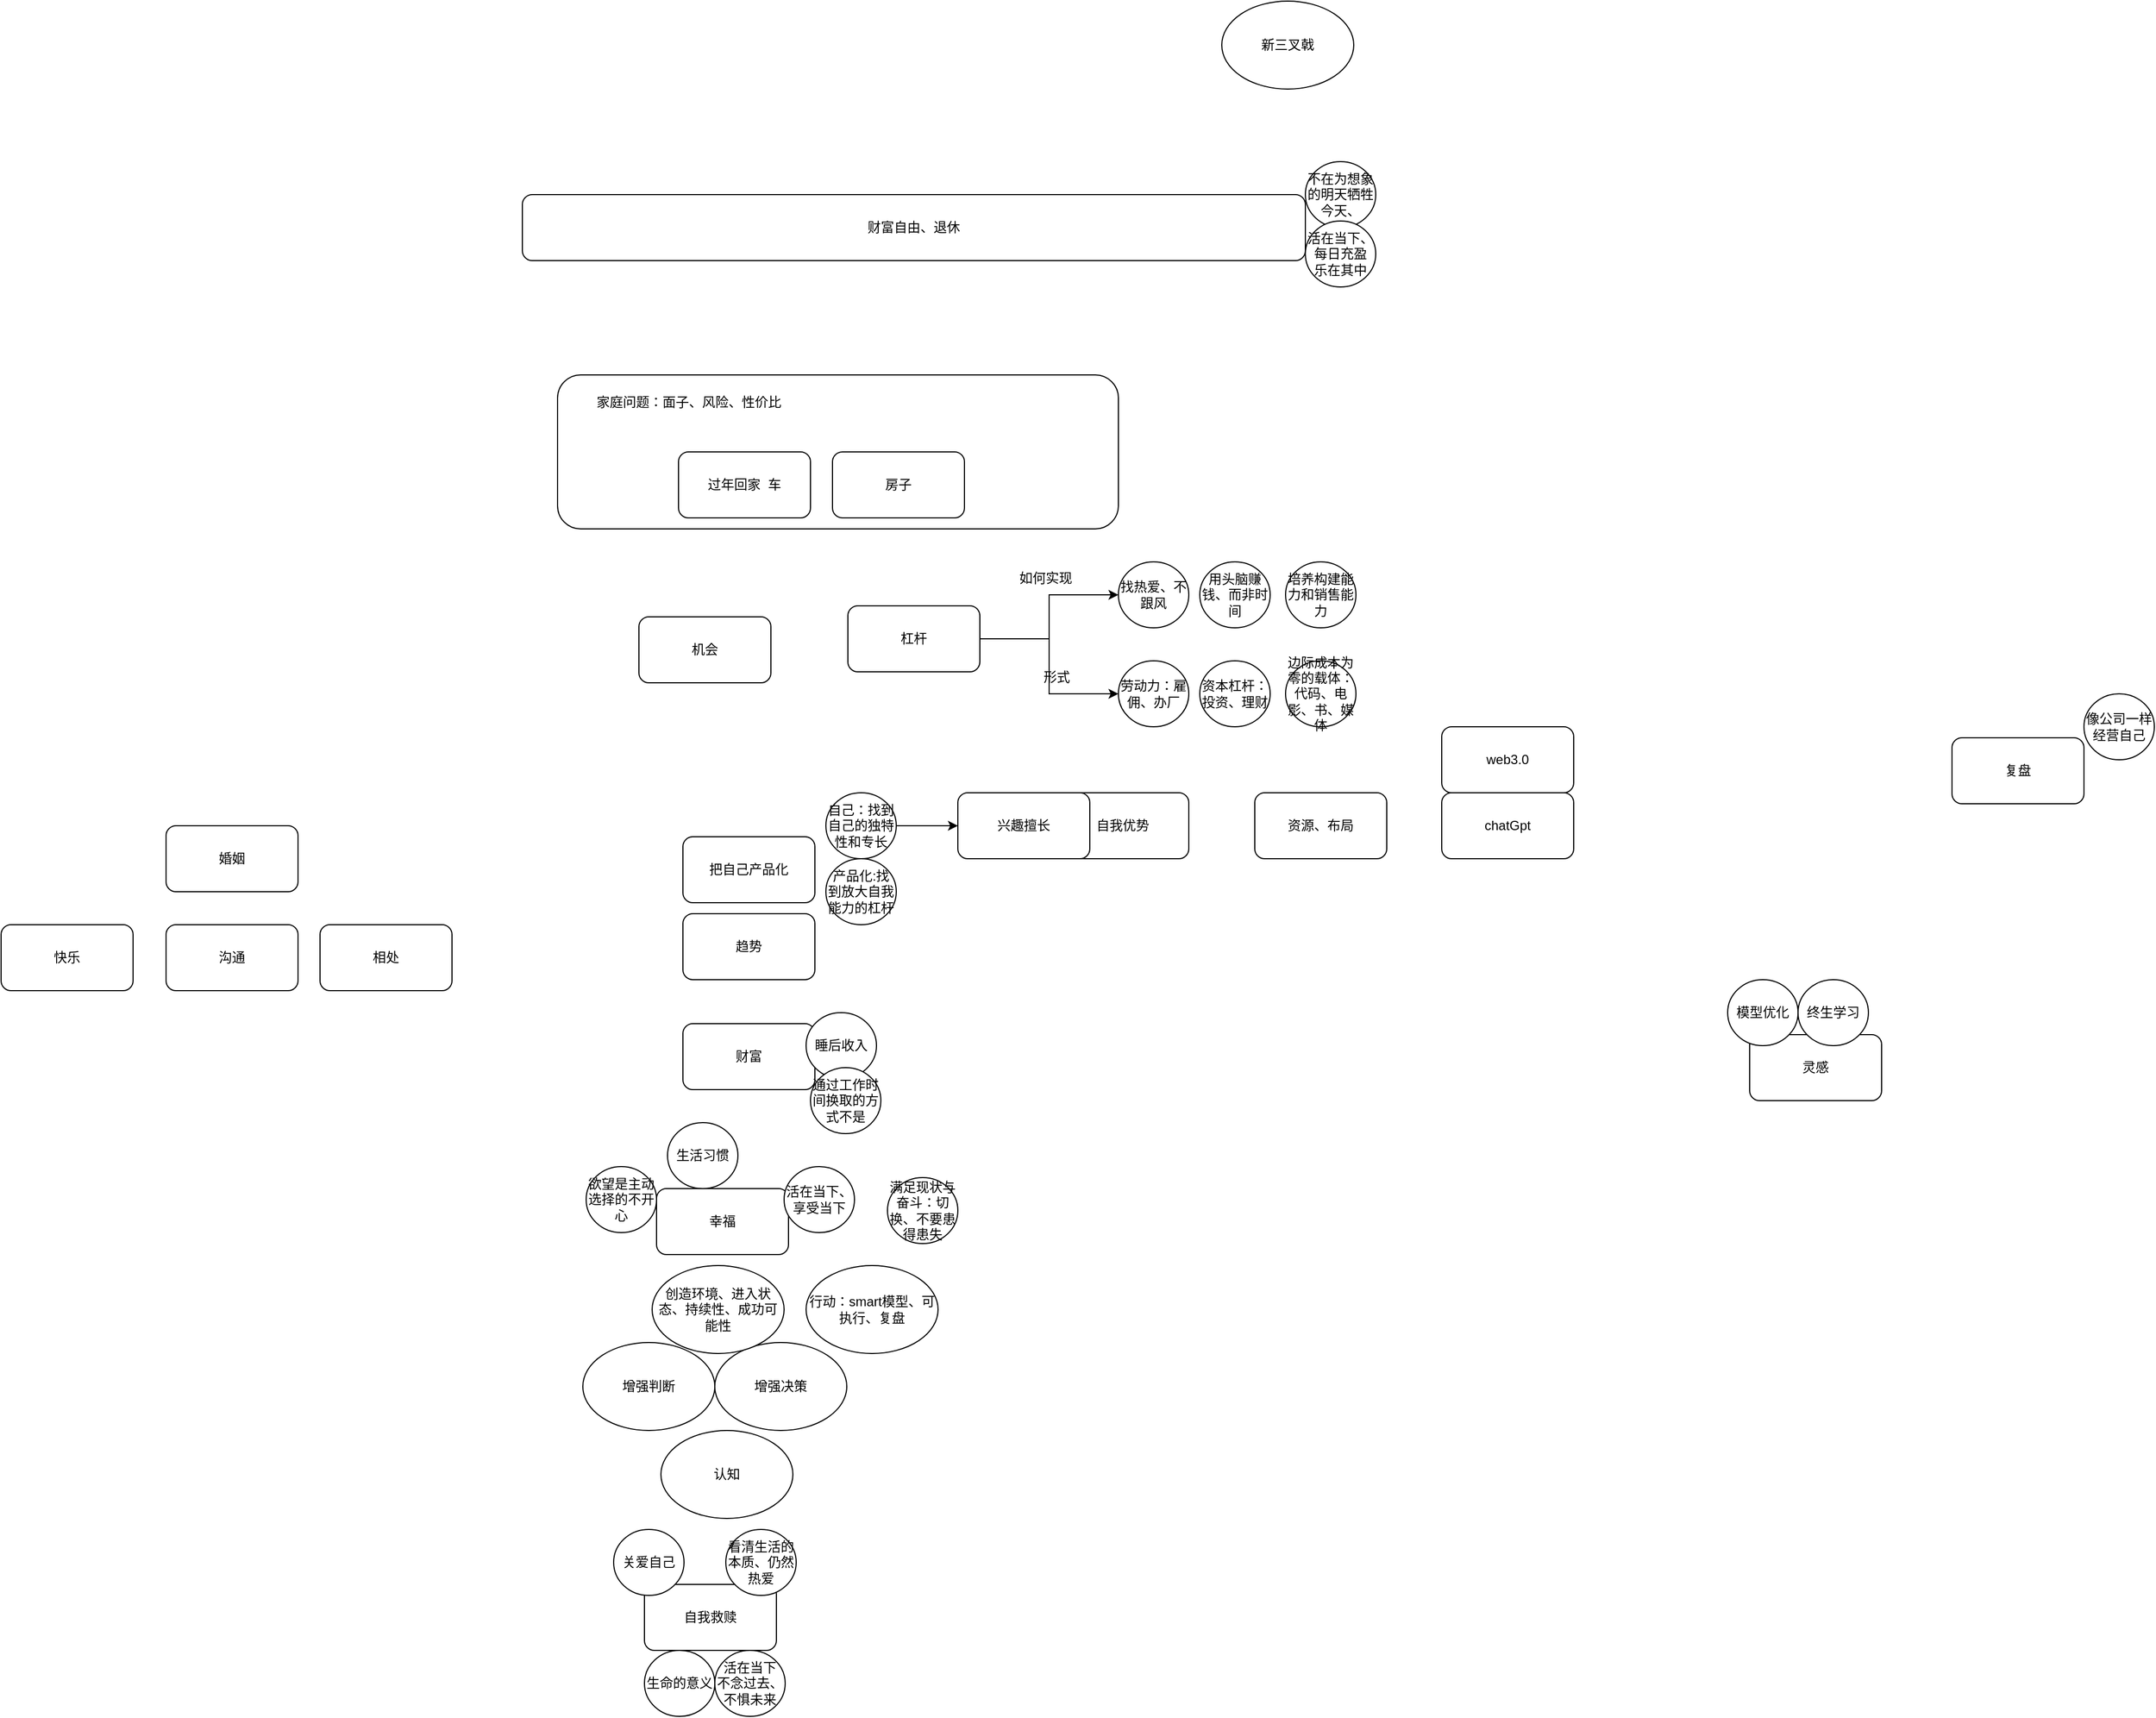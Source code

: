 <mxfile version="20.8.5" type="github">
  <diagram id="A6B_XesYhqcnKX7qGVZg" name="第 1 页">
    <mxGraphModel dx="2261" dy="1971" grid="1" gridSize="10" guides="1" tooltips="1" connect="1" arrows="1" fold="1" page="1" pageScale="1" pageWidth="827" pageHeight="1169" math="0" shadow="0">
      <root>
        <mxCell id="0" />
        <mxCell id="1" parent="0" />
        <mxCell id="D5oO9VVZSlC_CnEWRoHH-20" value="" style="rounded=1;whiteSpace=wrap;html=1;" vertex="1" parent="1">
          <mxGeometry x="266" y="-420" width="510" height="140" as="geometry" />
        </mxCell>
        <mxCell id="S2ZTGcipn144mi96btQD-1" value="自我救赎" style="rounded=1;whiteSpace=wrap;html=1;" parent="1" vertex="1">
          <mxGeometry x="345" y="680" width="120" height="60" as="geometry" />
        </mxCell>
        <mxCell id="S2ZTGcipn144mi96btQD-2" value="财富" style="rounded=1;whiteSpace=wrap;html=1;" parent="1" vertex="1">
          <mxGeometry x="380" y="170" width="120" height="60" as="geometry" />
        </mxCell>
        <mxCell id="S2ZTGcipn144mi96btQD-3" value="幸福" style="rounded=1;whiteSpace=wrap;html=1;" parent="1" vertex="1">
          <mxGeometry x="356" y="320" width="120" height="60" as="geometry" />
        </mxCell>
        <mxCell id="S2ZTGcipn144mi96btQD-4" value="沟通" style="rounded=1;whiteSpace=wrap;html=1;" parent="1" vertex="1">
          <mxGeometry x="-90" y="80" width="120" height="60" as="geometry" />
        </mxCell>
        <mxCell id="S2ZTGcipn144mi96btQD-5" value="婚姻" style="rounded=1;whiteSpace=wrap;html=1;" parent="1" vertex="1">
          <mxGeometry x="-90" y="-10" width="120" height="60" as="geometry" />
        </mxCell>
        <mxCell id="S2ZTGcipn144mi96btQD-6" value="过年回家&amp;nbsp; 车" style="rounded=1;whiteSpace=wrap;html=1;" parent="1" vertex="1">
          <mxGeometry x="376" y="-350" width="120" height="60" as="geometry" />
        </mxCell>
        <mxCell id="D5oO9VVZSlC_CnEWRoHH-25" style="edgeStyle=orthogonalEdgeStyle;rounded=0;orthogonalLoop=1;jettySize=auto;html=1;exitX=1;exitY=0.5;exitDx=0;exitDy=0;entryX=0;entryY=0.5;entryDx=0;entryDy=0;" edge="1" parent="1" source="S2ZTGcipn144mi96btQD-7" target="D5oO9VVZSlC_CnEWRoHH-22">
          <mxGeometry relative="1" as="geometry" />
        </mxCell>
        <mxCell id="D5oO9VVZSlC_CnEWRoHH-27" style="edgeStyle=orthogonalEdgeStyle;rounded=0;orthogonalLoop=1;jettySize=auto;html=1;exitX=1;exitY=0.5;exitDx=0;exitDy=0;entryX=0;entryY=0.5;entryDx=0;entryDy=0;" edge="1" parent="1" source="S2ZTGcipn144mi96btQD-7" target="D5oO9VVZSlC_CnEWRoHH-26">
          <mxGeometry relative="1" as="geometry" />
        </mxCell>
        <mxCell id="S2ZTGcipn144mi96btQD-7" value="杠杆" style="rounded=1;whiteSpace=wrap;html=1;" parent="1" vertex="1">
          <mxGeometry x="530" y="-210" width="120" height="60" as="geometry" />
        </mxCell>
        <mxCell id="S2ZTGcipn144mi96btQD-8" value="趋势" style="rounded=1;whiteSpace=wrap;html=1;" parent="1" vertex="1">
          <mxGeometry x="380" y="70" width="120" height="60" as="geometry" />
        </mxCell>
        <mxCell id="S2ZTGcipn144mi96btQD-9" value="自我优势" style="rounded=1;whiteSpace=wrap;html=1;" parent="1" vertex="1">
          <mxGeometry x="720" y="-40" width="120" height="60" as="geometry" />
        </mxCell>
        <mxCell id="S2ZTGcipn144mi96btQD-10" value="兴趣擅长" style="rounded=1;whiteSpace=wrap;html=1;" parent="1" vertex="1">
          <mxGeometry x="630" y="-40" width="120" height="60" as="geometry" />
        </mxCell>
        <mxCell id="S2ZTGcipn144mi96btQD-11" value="灵感" style="rounded=1;whiteSpace=wrap;html=1;" parent="1" vertex="1">
          <mxGeometry x="1350" y="180" width="120" height="60" as="geometry" />
        </mxCell>
        <mxCell id="S2ZTGcipn144mi96btQD-12" value="房子" style="rounded=1;whiteSpace=wrap;html=1;" parent="1" vertex="1">
          <mxGeometry x="516" y="-350" width="120" height="60" as="geometry" />
        </mxCell>
        <mxCell id="Vlxko-CSEtLI1nFvjdNb-1" value="web3.0" style="rounded=1;whiteSpace=wrap;html=1;" parent="1" vertex="1">
          <mxGeometry x="1070" y="-100" width="120" height="60" as="geometry" />
        </mxCell>
        <mxCell id="Vlxko-CSEtLI1nFvjdNb-2" value="chatGpt" style="rounded=1;whiteSpace=wrap;html=1;" parent="1" vertex="1">
          <mxGeometry x="1070" y="-40" width="120" height="60" as="geometry" />
        </mxCell>
        <mxCell id="D5oO9VVZSlC_CnEWRoHH-1" value="快乐" style="rounded=1;whiteSpace=wrap;html=1;" vertex="1" parent="1">
          <mxGeometry x="-240" y="80" width="120" height="60" as="geometry" />
        </mxCell>
        <mxCell id="D5oO9VVZSlC_CnEWRoHH-2" value="相处" style="rounded=1;whiteSpace=wrap;html=1;" vertex="1" parent="1">
          <mxGeometry x="50" y="80" width="120" height="60" as="geometry" />
        </mxCell>
        <mxCell id="D5oO9VVZSlC_CnEWRoHH-3" value="机会" style="rounded=1;whiteSpace=wrap;html=1;" vertex="1" parent="1">
          <mxGeometry x="340" y="-200" width="120" height="60" as="geometry" />
        </mxCell>
        <mxCell id="D5oO9VVZSlC_CnEWRoHH-4" value="资源、布局" style="rounded=1;whiteSpace=wrap;html=1;" vertex="1" parent="1">
          <mxGeometry x="900" y="-40" width="120" height="60" as="geometry" />
        </mxCell>
        <mxCell id="D5oO9VVZSlC_CnEWRoHH-6" value="生命的意义" style="ellipse;whiteSpace=wrap;html=1;" vertex="1" parent="1">
          <mxGeometry x="345" y="740" width="64" height="60" as="geometry" />
        </mxCell>
        <mxCell id="D5oO9VVZSlC_CnEWRoHH-7" value="活在当下&lt;br&gt;不念过去、不惧未来" style="ellipse;whiteSpace=wrap;html=1;" vertex="1" parent="1">
          <mxGeometry x="409" y="740" width="64" height="60" as="geometry" />
        </mxCell>
        <mxCell id="D5oO9VVZSlC_CnEWRoHH-8" value="关爱自己" style="ellipse;whiteSpace=wrap;html=1;" vertex="1" parent="1">
          <mxGeometry x="317" y="630" width="64" height="60" as="geometry" />
        </mxCell>
        <mxCell id="D5oO9VVZSlC_CnEWRoHH-10" value="看清生活的本质、仍然热爱" style="ellipse;whiteSpace=wrap;html=1;" vertex="1" parent="1">
          <mxGeometry x="419" y="630" width="64" height="60" as="geometry" />
        </mxCell>
        <mxCell id="D5oO9VVZSlC_CnEWRoHH-11" value="欲望是主动选择的不开心" style="ellipse;whiteSpace=wrap;html=1;" vertex="1" parent="1">
          <mxGeometry x="292" y="300" width="64" height="60" as="geometry" />
        </mxCell>
        <mxCell id="D5oO9VVZSlC_CnEWRoHH-12" value="活在当下、享受当下" style="ellipse;whiteSpace=wrap;html=1;" vertex="1" parent="1">
          <mxGeometry x="472" y="300" width="64" height="60" as="geometry" />
        </mxCell>
        <mxCell id="D5oO9VVZSlC_CnEWRoHH-13" value="生活习惯" style="ellipse;whiteSpace=wrap;html=1;" vertex="1" parent="1">
          <mxGeometry x="366" y="260" width="64" height="60" as="geometry" />
        </mxCell>
        <mxCell id="D5oO9VVZSlC_CnEWRoHH-14" value="睡后收入" style="ellipse;whiteSpace=wrap;html=1;" vertex="1" parent="1">
          <mxGeometry x="492" y="160" width="64" height="60" as="geometry" />
        </mxCell>
        <mxCell id="D5oO9VVZSlC_CnEWRoHH-15" value="把自己产品化" style="rounded=1;whiteSpace=wrap;html=1;" vertex="1" parent="1">
          <mxGeometry x="380" width="120" height="60" as="geometry" />
        </mxCell>
        <mxCell id="D5oO9VVZSlC_CnEWRoHH-19" style="edgeStyle=orthogonalEdgeStyle;rounded=0;orthogonalLoop=1;jettySize=auto;html=1;exitX=1;exitY=0.5;exitDx=0;exitDy=0;" edge="1" parent="1" source="D5oO9VVZSlC_CnEWRoHH-16" target="S2ZTGcipn144mi96btQD-10">
          <mxGeometry relative="1" as="geometry" />
        </mxCell>
        <mxCell id="D5oO9VVZSlC_CnEWRoHH-16" value="自己：找到自己的独特性和专长" style="ellipse;whiteSpace=wrap;html=1;" vertex="1" parent="1">
          <mxGeometry x="510" y="-40" width="64" height="60" as="geometry" />
        </mxCell>
        <mxCell id="D5oO9VVZSlC_CnEWRoHH-17" value="产品化:找到放大自我能力的杠杆" style="ellipse;whiteSpace=wrap;html=1;" vertex="1" parent="1">
          <mxGeometry x="510" y="20" width="64" height="60" as="geometry" />
        </mxCell>
        <mxCell id="D5oO9VVZSlC_CnEWRoHH-21" value="家庭问题：面子、风险、性价比" style="text;html=1;strokeColor=none;fillColor=none;align=center;verticalAlign=middle;whiteSpace=wrap;rounded=0;" vertex="1" parent="1">
          <mxGeometry x="291" y="-410" width="189" height="30" as="geometry" />
        </mxCell>
        <mxCell id="D5oO9VVZSlC_CnEWRoHH-22" value="劳动力：雇佣、办厂" style="ellipse;whiteSpace=wrap;html=1;" vertex="1" parent="1">
          <mxGeometry x="776" y="-160" width="64" height="60" as="geometry" />
        </mxCell>
        <mxCell id="D5oO9VVZSlC_CnEWRoHH-23" value="资本杠杆：投资、理财" style="ellipse;whiteSpace=wrap;html=1;" vertex="1" parent="1">
          <mxGeometry x="850" y="-160" width="64" height="60" as="geometry" />
        </mxCell>
        <mxCell id="D5oO9VVZSlC_CnEWRoHH-24" value="边际成本为零的载体：代码、电影、书、媒体" style="ellipse;whiteSpace=wrap;html=1;" vertex="1" parent="1">
          <mxGeometry x="928" y="-160" width="64" height="60" as="geometry" />
        </mxCell>
        <mxCell id="D5oO9VVZSlC_CnEWRoHH-26" value="找热爱、不跟风" style="ellipse;whiteSpace=wrap;html=1;" vertex="1" parent="1">
          <mxGeometry x="776" y="-250" width="64" height="60" as="geometry" />
        </mxCell>
        <mxCell id="D5oO9VVZSlC_CnEWRoHH-28" value="如何实现" style="text;html=1;strokeColor=none;fillColor=none;align=center;verticalAlign=middle;whiteSpace=wrap;rounded=0;" vertex="1" parent="1">
          <mxGeometry x="680" y="-250" width="60" height="30" as="geometry" />
        </mxCell>
        <mxCell id="D5oO9VVZSlC_CnEWRoHH-31" value="形式" style="text;html=1;strokeColor=none;fillColor=none;align=center;verticalAlign=middle;whiteSpace=wrap;rounded=0;" vertex="1" parent="1">
          <mxGeometry x="690" y="-160" width="60" height="30" as="geometry" />
        </mxCell>
        <mxCell id="D5oO9VVZSlC_CnEWRoHH-33" value="用头脑赚钱、而非时间" style="ellipse;whiteSpace=wrap;html=1;" vertex="1" parent="1">
          <mxGeometry x="850" y="-250" width="64" height="60" as="geometry" />
        </mxCell>
        <mxCell id="D5oO9VVZSlC_CnEWRoHH-34" value="培养构建能力和销售能力" style="ellipse;whiteSpace=wrap;html=1;" vertex="1" parent="1">
          <mxGeometry x="928" y="-250" width="64" height="60" as="geometry" />
        </mxCell>
        <mxCell id="D5oO9VVZSlC_CnEWRoHH-35" value="财富自由、退休" style="rounded=1;whiteSpace=wrap;html=1;" vertex="1" parent="1">
          <mxGeometry x="234" y="-584" width="712" height="60" as="geometry" />
        </mxCell>
        <mxCell id="D5oO9VVZSlC_CnEWRoHH-36" value="不在为想象的明天牺牲今天、" style="ellipse;whiteSpace=wrap;html=1;" vertex="1" parent="1">
          <mxGeometry x="946" y="-614" width="64" height="60" as="geometry" />
        </mxCell>
        <mxCell id="D5oO9VVZSlC_CnEWRoHH-37" value="活在当下、每日充盈&lt;br&gt;乐在其中" style="ellipse;whiteSpace=wrap;html=1;" vertex="1" parent="1">
          <mxGeometry x="946" y="-560" width="64" height="60" as="geometry" />
        </mxCell>
        <mxCell id="D5oO9VVZSlC_CnEWRoHH-38" value="认知" style="ellipse;whiteSpace=wrap;html=1;" vertex="1" parent="1">
          <mxGeometry x="360" y="540" width="120" height="80" as="geometry" />
        </mxCell>
        <mxCell id="D5oO9VVZSlC_CnEWRoHH-39" value="增强判断" style="ellipse;whiteSpace=wrap;html=1;" vertex="1" parent="1">
          <mxGeometry x="289" y="460" width="120" height="80" as="geometry" />
        </mxCell>
        <mxCell id="D5oO9VVZSlC_CnEWRoHH-40" value="增强决策" style="ellipse;whiteSpace=wrap;html=1;" vertex="1" parent="1">
          <mxGeometry x="409" y="460" width="120" height="80" as="geometry" />
        </mxCell>
        <mxCell id="D5oO9VVZSlC_CnEWRoHH-41" value="通过工作时间换取的方式不是" style="ellipse;whiteSpace=wrap;html=1;" vertex="1" parent="1">
          <mxGeometry x="496" y="210" width="64" height="60" as="geometry" />
        </mxCell>
        <mxCell id="D5oO9VVZSlC_CnEWRoHH-43" value="创造环境、进入状态、持续性、成功可能性" style="ellipse;whiteSpace=wrap;html=1;" vertex="1" parent="1">
          <mxGeometry x="352" y="390" width="120" height="80" as="geometry" />
        </mxCell>
        <mxCell id="D5oO9VVZSlC_CnEWRoHH-44" value="行动：smart模型、可执行、复盘" style="ellipse;whiteSpace=wrap;html=1;" vertex="1" parent="1">
          <mxGeometry x="492" y="390" width="120" height="80" as="geometry" />
        </mxCell>
        <mxCell id="D5oO9VVZSlC_CnEWRoHH-45" value="满足现状与奋斗：切换、不要患得患失" style="ellipse;whiteSpace=wrap;html=1;" vertex="1" parent="1">
          <mxGeometry x="566" y="310" width="64" height="60" as="geometry" />
        </mxCell>
        <mxCell id="D5oO9VVZSlC_CnEWRoHH-47" value="复盘" style="rounded=1;whiteSpace=wrap;html=1;" vertex="1" parent="1">
          <mxGeometry x="1534" y="-90" width="120" height="60" as="geometry" />
        </mxCell>
        <mxCell id="D5oO9VVZSlC_CnEWRoHH-48" value="新三叉戟" style="ellipse;whiteSpace=wrap;html=1;" vertex="1" parent="1">
          <mxGeometry x="870" y="-760" width="120" height="80" as="geometry" />
        </mxCell>
        <mxCell id="D5oO9VVZSlC_CnEWRoHH-51" value="模型优化" style="ellipse;whiteSpace=wrap;html=1;" vertex="1" parent="1">
          <mxGeometry x="1330" y="130" width="64" height="60" as="geometry" />
        </mxCell>
        <mxCell id="D5oO9VVZSlC_CnEWRoHH-52" value="终生学习" style="ellipse;whiteSpace=wrap;html=1;" vertex="1" parent="1">
          <mxGeometry x="1394" y="130" width="64" height="60" as="geometry" />
        </mxCell>
        <mxCell id="D5oO9VVZSlC_CnEWRoHH-53" value="像公司一样经营自己" style="ellipse;whiteSpace=wrap;html=1;" vertex="1" parent="1">
          <mxGeometry x="1654" y="-130" width="64" height="60" as="geometry" />
        </mxCell>
      </root>
    </mxGraphModel>
  </diagram>
</mxfile>
